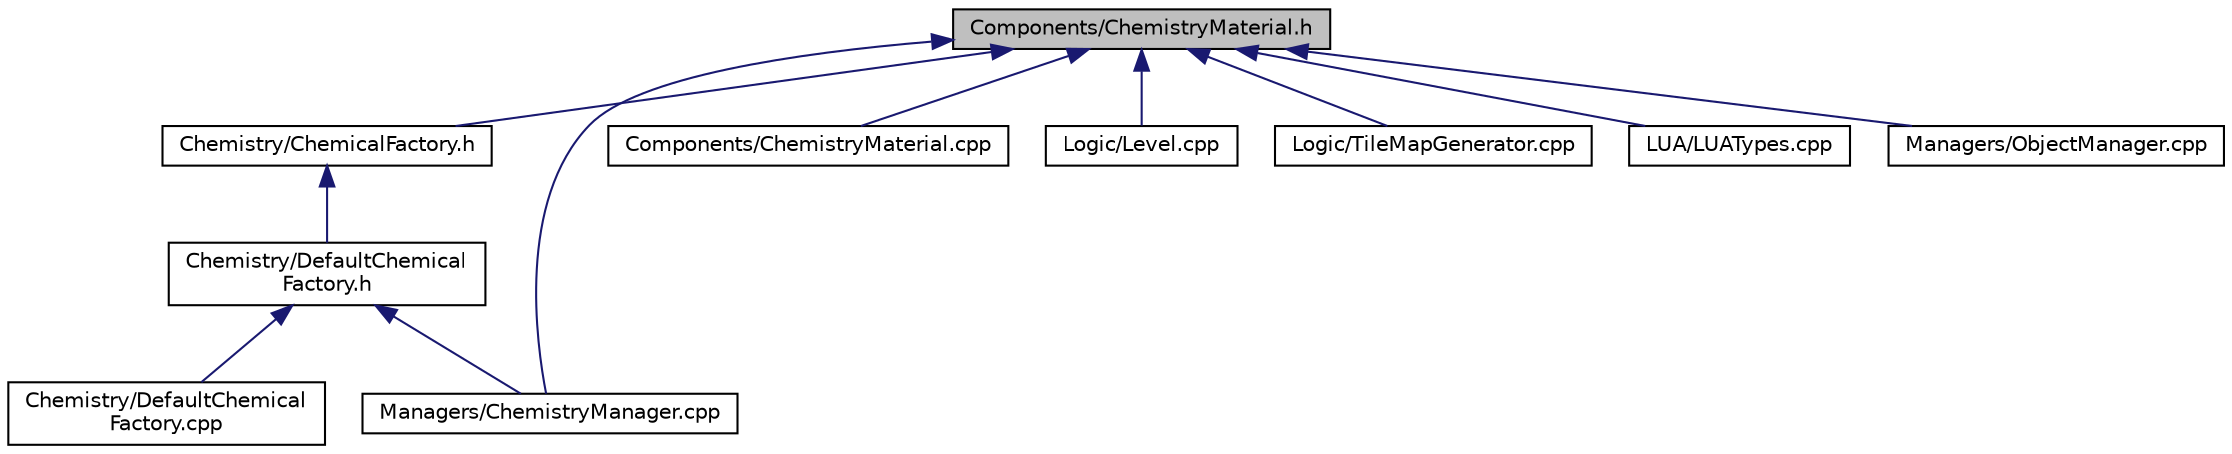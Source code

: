 digraph "Components/ChemistryMaterial.h"
{
  edge [fontname="Helvetica",fontsize="10",labelfontname="Helvetica",labelfontsize="10"];
  node [fontname="Helvetica",fontsize="10",shape=record];
  Node1 [label="Components/ChemistryMaterial.h",height=0.2,width=0.4,color="black", fillcolor="grey75", style="filled", fontcolor="black"];
  Node1 -> Node2 [dir="back",color="midnightblue",fontsize="10",style="solid"];
  Node2 [label="Chemistry/ChemicalFactory.h",height=0.2,width=0.4,color="black", fillcolor="white", style="filled",URL="$ChemicalFactory_8h.html"];
  Node2 -> Node3 [dir="back",color="midnightblue",fontsize="10",style="solid"];
  Node3 [label="Chemistry/DefaultChemical\lFactory.h",height=0.2,width=0.4,color="black", fillcolor="white", style="filled",URL="$DefaultChemicalFactory_8h.html"];
  Node3 -> Node4 [dir="back",color="midnightblue",fontsize="10",style="solid"];
  Node4 [label="Chemistry/DefaultChemical\lFactory.cpp",height=0.2,width=0.4,color="black", fillcolor="white", style="filled",URL="$DefaultChemicalFactory_8cpp.html"];
  Node3 -> Node5 [dir="back",color="midnightblue",fontsize="10",style="solid"];
  Node5 [label="Managers/ChemistryManager.cpp",height=0.2,width=0.4,color="black", fillcolor="white", style="filled",URL="$ChemistryManager_8cpp.html"];
  Node1 -> Node6 [dir="back",color="midnightblue",fontsize="10",style="solid"];
  Node6 [label="Components/ChemistryMaterial.cpp",height=0.2,width=0.4,color="black", fillcolor="white", style="filled",URL="$ChemistryMaterial_8cpp.html"];
  Node1 -> Node7 [dir="back",color="midnightblue",fontsize="10",style="solid"];
  Node7 [label="Logic/Level.cpp",height=0.2,width=0.4,color="black", fillcolor="white", style="filled",URL="$Level_8cpp.html"];
  Node1 -> Node8 [dir="back",color="midnightblue",fontsize="10",style="solid"];
  Node8 [label="Logic/TileMapGenerator.cpp",height=0.2,width=0.4,color="black", fillcolor="white", style="filled",URL="$TileMapGenerator_8cpp.html"];
  Node1 -> Node9 [dir="back",color="midnightblue",fontsize="10",style="solid"];
  Node9 [label="LUA/LUATypes.cpp",height=0.2,width=0.4,color="black", fillcolor="white", style="filled",URL="$LUATypes_8cpp.html"];
  Node1 -> Node5 [dir="back",color="midnightblue",fontsize="10",style="solid"];
  Node1 -> Node10 [dir="back",color="midnightblue",fontsize="10",style="solid"];
  Node10 [label="Managers/ObjectManager.cpp",height=0.2,width=0.4,color="black", fillcolor="white", style="filled",URL="$ObjectManager_8cpp.html"];
}
